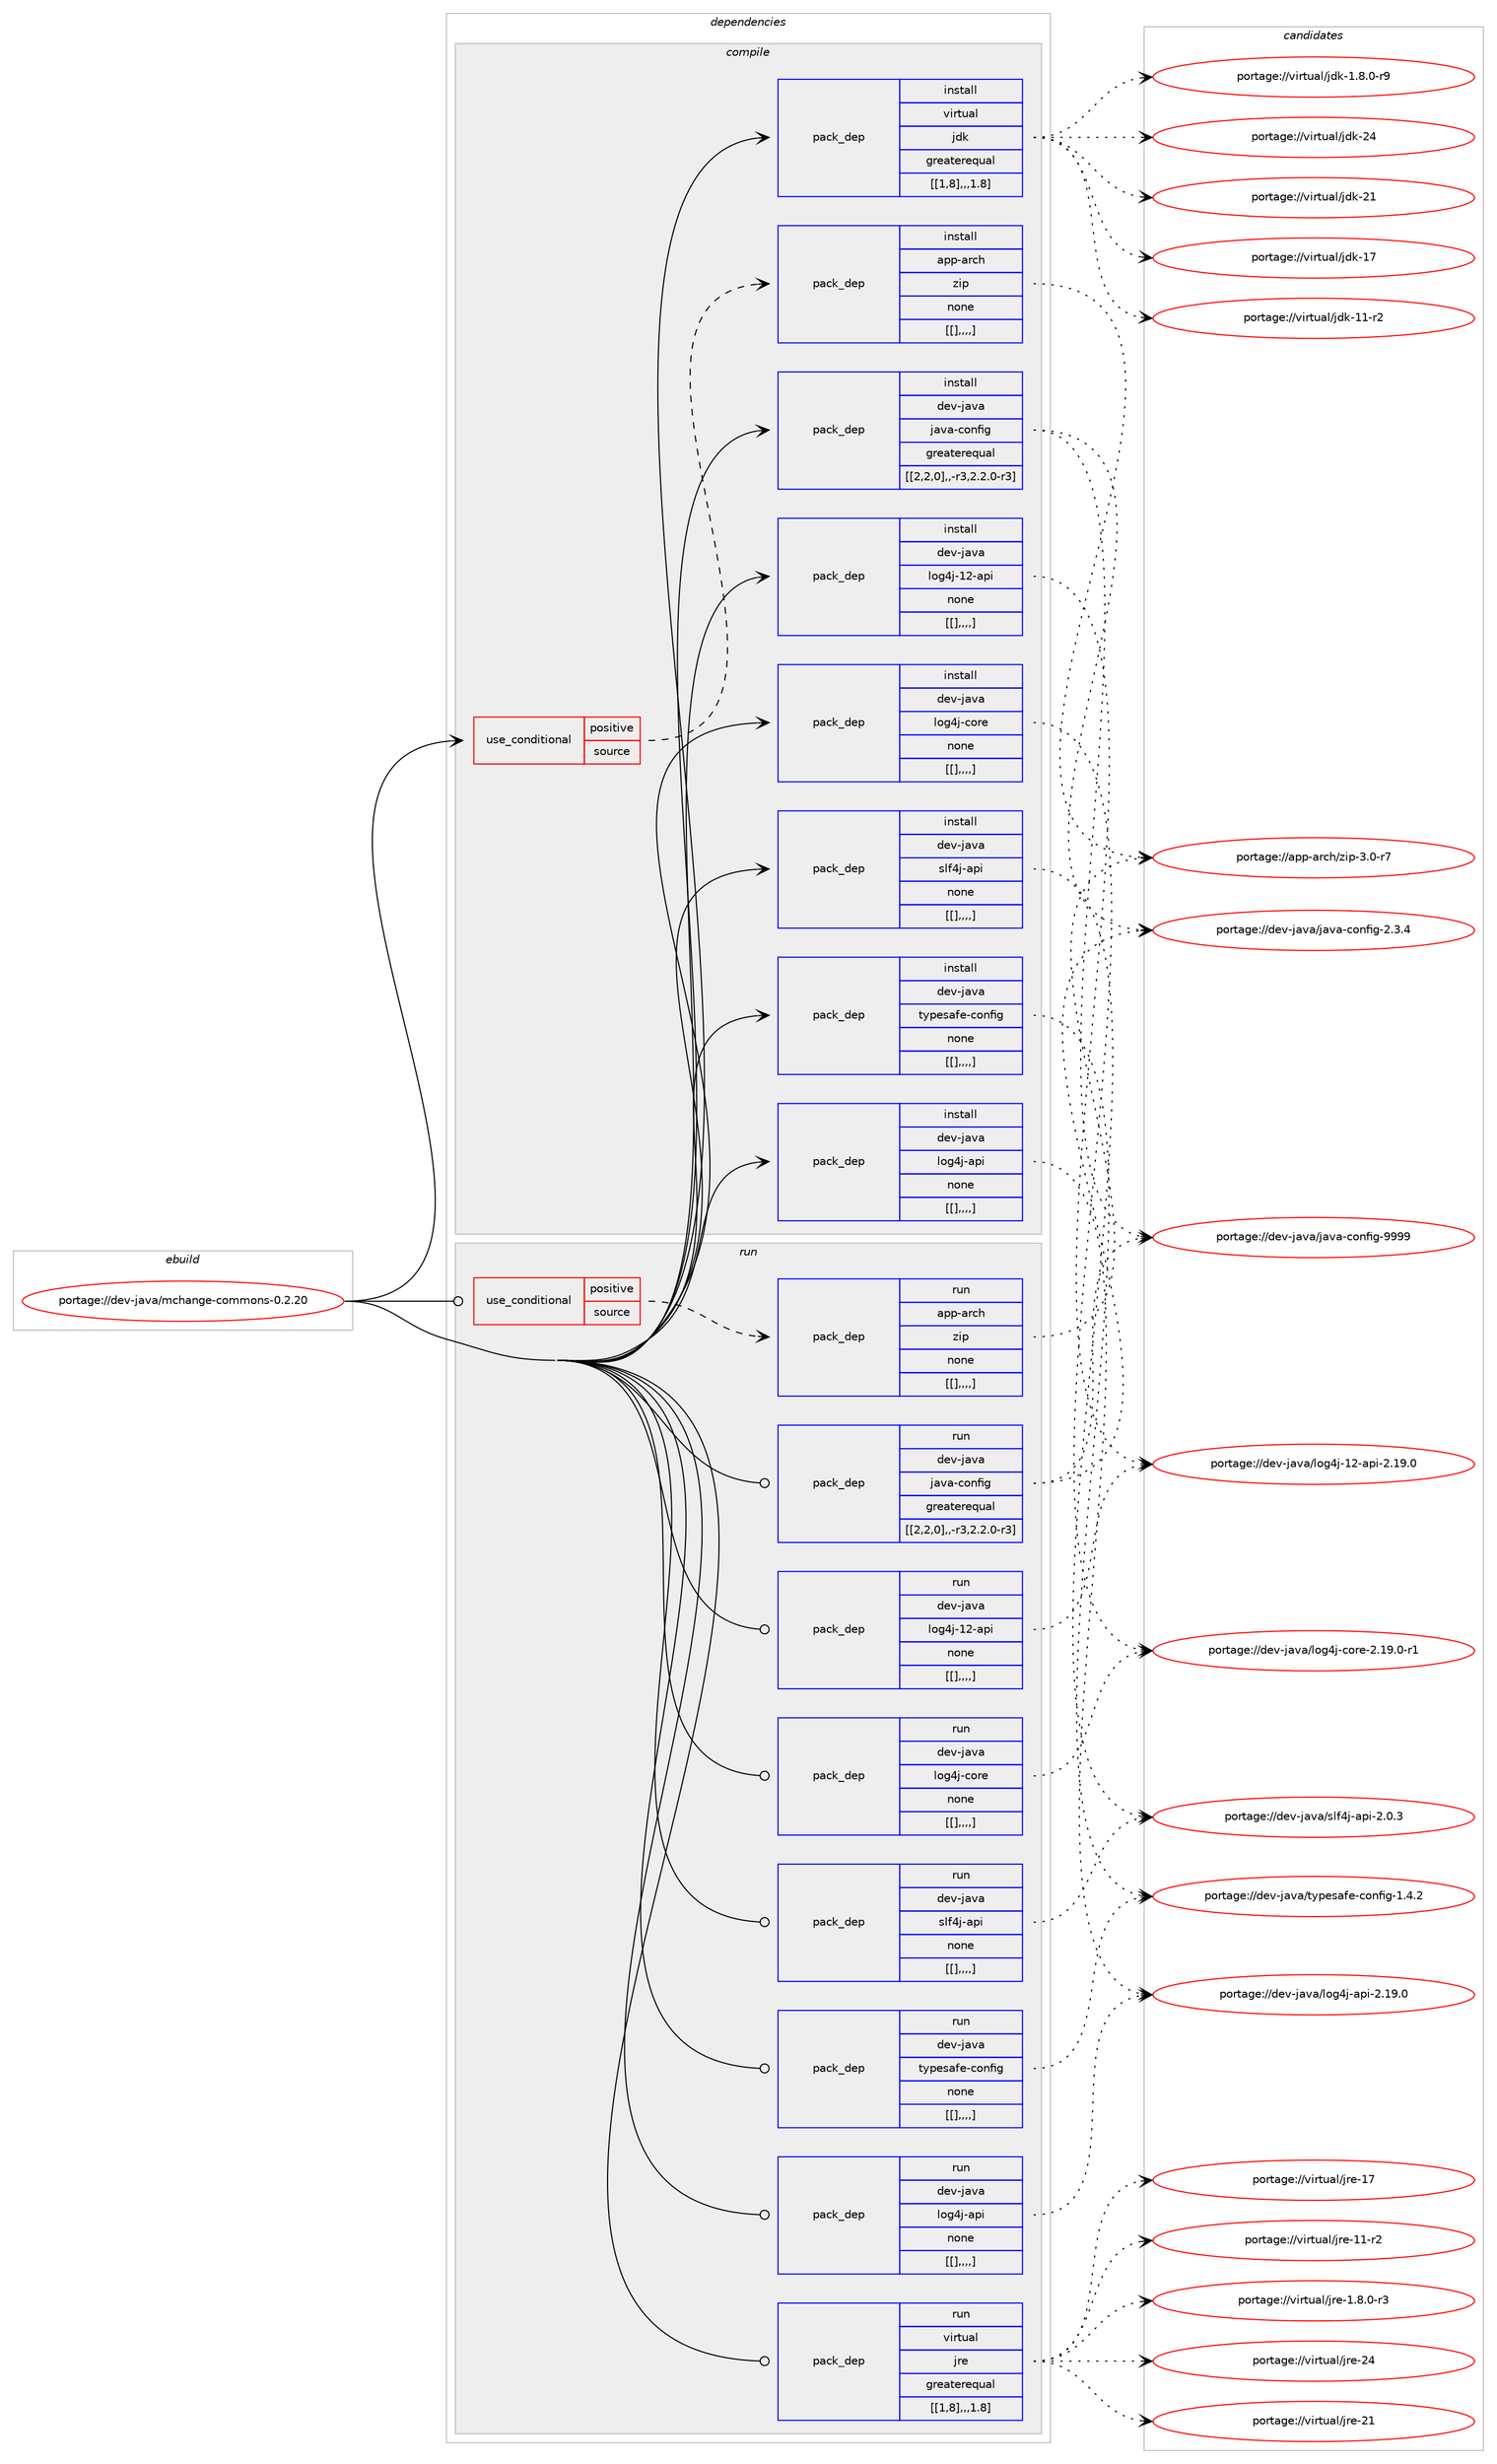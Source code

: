 digraph prolog {

# *************
# Graph options
# *************

newrank=true;
concentrate=true;
compound=true;
graph [rankdir=LR,fontname=Helvetica,fontsize=10,ranksep=1.5];#, ranksep=2.5, nodesep=0.2];
edge  [arrowhead=vee];
node  [fontname=Helvetica,fontsize=10];

# **********
# The ebuild
# **********

subgraph cluster_leftcol {
color=gray;
label=<<i>ebuild</i>>;
id [label="portage://dev-java/mchange-commons-0.2.20", color=red, width=4, href="../dev-java/mchange-commons-0.2.20.svg"];
}

# ****************
# The dependencies
# ****************

subgraph cluster_midcol {
color=gray;
label=<<i>dependencies</i>>;
subgraph cluster_compile {
fillcolor="#eeeeee";
style=filled;
label=<<i>compile</i>>;
subgraph cond22619 {
dependency96521 [label=<<TABLE BORDER="0" CELLBORDER="1" CELLSPACING="0" CELLPADDING="4"><TR><TD ROWSPAN="3" CELLPADDING="10">use_conditional</TD></TR><TR><TD>positive</TD></TR><TR><TD>source</TD></TR></TABLE>>, shape=none, color=red];
subgraph pack72850 {
dependency96522 [label=<<TABLE BORDER="0" CELLBORDER="1" CELLSPACING="0" CELLPADDING="4" WIDTH="220"><TR><TD ROWSPAN="6" CELLPADDING="30">pack_dep</TD></TR><TR><TD WIDTH="110">install</TD></TR><TR><TD>app-arch</TD></TR><TR><TD>zip</TD></TR><TR><TD>none</TD></TR><TR><TD>[[],,,,]</TD></TR></TABLE>>, shape=none, color=blue];
}
dependency96521:e -> dependency96522:w [weight=20,style="dashed",arrowhead="vee"];
}
id:e -> dependency96521:w [weight=20,style="solid",arrowhead="vee"];
subgraph pack72851 {
dependency96523 [label=<<TABLE BORDER="0" CELLBORDER="1" CELLSPACING="0" CELLPADDING="4" WIDTH="220"><TR><TD ROWSPAN="6" CELLPADDING="30">pack_dep</TD></TR><TR><TD WIDTH="110">install</TD></TR><TR><TD>dev-java</TD></TR><TR><TD>java-config</TD></TR><TR><TD>greaterequal</TD></TR><TR><TD>[[2,2,0],,-r3,2.2.0-r3]</TD></TR></TABLE>>, shape=none, color=blue];
}
id:e -> dependency96523:w [weight=20,style="solid",arrowhead="vee"];
subgraph pack72852 {
dependency96524 [label=<<TABLE BORDER="0" CELLBORDER="1" CELLSPACING="0" CELLPADDING="4" WIDTH="220"><TR><TD ROWSPAN="6" CELLPADDING="30">pack_dep</TD></TR><TR><TD WIDTH="110">install</TD></TR><TR><TD>dev-java</TD></TR><TR><TD>log4j-12-api</TD></TR><TR><TD>none</TD></TR><TR><TD>[[],,,,]</TD></TR></TABLE>>, shape=none, color=blue];
}
id:e -> dependency96524:w [weight=20,style="solid",arrowhead="vee"];
subgraph pack72853 {
dependency96525 [label=<<TABLE BORDER="0" CELLBORDER="1" CELLSPACING="0" CELLPADDING="4" WIDTH="220"><TR><TD ROWSPAN="6" CELLPADDING="30">pack_dep</TD></TR><TR><TD WIDTH="110">install</TD></TR><TR><TD>dev-java</TD></TR><TR><TD>log4j-api</TD></TR><TR><TD>none</TD></TR><TR><TD>[[],,,,]</TD></TR></TABLE>>, shape=none, color=blue];
}
id:e -> dependency96525:w [weight=20,style="solid",arrowhead="vee"];
subgraph pack72854 {
dependency96526 [label=<<TABLE BORDER="0" CELLBORDER="1" CELLSPACING="0" CELLPADDING="4" WIDTH="220"><TR><TD ROWSPAN="6" CELLPADDING="30">pack_dep</TD></TR><TR><TD WIDTH="110">install</TD></TR><TR><TD>dev-java</TD></TR><TR><TD>log4j-core</TD></TR><TR><TD>none</TD></TR><TR><TD>[[],,,,]</TD></TR></TABLE>>, shape=none, color=blue];
}
id:e -> dependency96526:w [weight=20,style="solid",arrowhead="vee"];
subgraph pack72855 {
dependency96527 [label=<<TABLE BORDER="0" CELLBORDER="1" CELLSPACING="0" CELLPADDING="4" WIDTH="220"><TR><TD ROWSPAN="6" CELLPADDING="30">pack_dep</TD></TR><TR><TD WIDTH="110">install</TD></TR><TR><TD>dev-java</TD></TR><TR><TD>slf4j-api</TD></TR><TR><TD>none</TD></TR><TR><TD>[[],,,,]</TD></TR></TABLE>>, shape=none, color=blue];
}
id:e -> dependency96527:w [weight=20,style="solid",arrowhead="vee"];
subgraph pack72856 {
dependency96528 [label=<<TABLE BORDER="0" CELLBORDER="1" CELLSPACING="0" CELLPADDING="4" WIDTH="220"><TR><TD ROWSPAN="6" CELLPADDING="30">pack_dep</TD></TR><TR><TD WIDTH="110">install</TD></TR><TR><TD>dev-java</TD></TR><TR><TD>typesafe-config</TD></TR><TR><TD>none</TD></TR><TR><TD>[[],,,,]</TD></TR></TABLE>>, shape=none, color=blue];
}
id:e -> dependency96528:w [weight=20,style="solid",arrowhead="vee"];
subgraph pack72857 {
dependency96529 [label=<<TABLE BORDER="0" CELLBORDER="1" CELLSPACING="0" CELLPADDING="4" WIDTH="220"><TR><TD ROWSPAN="6" CELLPADDING="30">pack_dep</TD></TR><TR><TD WIDTH="110">install</TD></TR><TR><TD>virtual</TD></TR><TR><TD>jdk</TD></TR><TR><TD>greaterequal</TD></TR><TR><TD>[[1,8],,,1.8]</TD></TR></TABLE>>, shape=none, color=blue];
}
id:e -> dependency96529:w [weight=20,style="solid",arrowhead="vee"];
}
subgraph cluster_compileandrun {
fillcolor="#eeeeee";
style=filled;
label=<<i>compile and run</i>>;
}
subgraph cluster_run {
fillcolor="#eeeeee";
style=filled;
label=<<i>run</i>>;
subgraph cond22620 {
dependency96530 [label=<<TABLE BORDER="0" CELLBORDER="1" CELLSPACING="0" CELLPADDING="4"><TR><TD ROWSPAN="3" CELLPADDING="10">use_conditional</TD></TR><TR><TD>positive</TD></TR><TR><TD>source</TD></TR></TABLE>>, shape=none, color=red];
subgraph pack72858 {
dependency96531 [label=<<TABLE BORDER="0" CELLBORDER="1" CELLSPACING="0" CELLPADDING="4" WIDTH="220"><TR><TD ROWSPAN="6" CELLPADDING="30">pack_dep</TD></TR><TR><TD WIDTH="110">run</TD></TR><TR><TD>app-arch</TD></TR><TR><TD>zip</TD></TR><TR><TD>none</TD></TR><TR><TD>[[],,,,]</TD></TR></TABLE>>, shape=none, color=blue];
}
dependency96530:e -> dependency96531:w [weight=20,style="dashed",arrowhead="vee"];
}
id:e -> dependency96530:w [weight=20,style="solid",arrowhead="odot"];
subgraph pack72859 {
dependency96532 [label=<<TABLE BORDER="0" CELLBORDER="1" CELLSPACING="0" CELLPADDING="4" WIDTH="220"><TR><TD ROWSPAN="6" CELLPADDING="30">pack_dep</TD></TR><TR><TD WIDTH="110">run</TD></TR><TR><TD>dev-java</TD></TR><TR><TD>java-config</TD></TR><TR><TD>greaterequal</TD></TR><TR><TD>[[2,2,0],,-r3,2.2.0-r3]</TD></TR></TABLE>>, shape=none, color=blue];
}
id:e -> dependency96532:w [weight=20,style="solid",arrowhead="odot"];
subgraph pack72860 {
dependency96533 [label=<<TABLE BORDER="0" CELLBORDER="1" CELLSPACING="0" CELLPADDING="4" WIDTH="220"><TR><TD ROWSPAN="6" CELLPADDING="30">pack_dep</TD></TR><TR><TD WIDTH="110">run</TD></TR><TR><TD>dev-java</TD></TR><TR><TD>log4j-12-api</TD></TR><TR><TD>none</TD></TR><TR><TD>[[],,,,]</TD></TR></TABLE>>, shape=none, color=blue];
}
id:e -> dependency96533:w [weight=20,style="solid",arrowhead="odot"];
subgraph pack72861 {
dependency96534 [label=<<TABLE BORDER="0" CELLBORDER="1" CELLSPACING="0" CELLPADDING="4" WIDTH="220"><TR><TD ROWSPAN="6" CELLPADDING="30">pack_dep</TD></TR><TR><TD WIDTH="110">run</TD></TR><TR><TD>dev-java</TD></TR><TR><TD>log4j-api</TD></TR><TR><TD>none</TD></TR><TR><TD>[[],,,,]</TD></TR></TABLE>>, shape=none, color=blue];
}
id:e -> dependency96534:w [weight=20,style="solid",arrowhead="odot"];
subgraph pack72862 {
dependency96535 [label=<<TABLE BORDER="0" CELLBORDER="1" CELLSPACING="0" CELLPADDING="4" WIDTH="220"><TR><TD ROWSPAN="6" CELLPADDING="30">pack_dep</TD></TR><TR><TD WIDTH="110">run</TD></TR><TR><TD>dev-java</TD></TR><TR><TD>log4j-core</TD></TR><TR><TD>none</TD></TR><TR><TD>[[],,,,]</TD></TR></TABLE>>, shape=none, color=blue];
}
id:e -> dependency96535:w [weight=20,style="solid",arrowhead="odot"];
subgraph pack72863 {
dependency96536 [label=<<TABLE BORDER="0" CELLBORDER="1" CELLSPACING="0" CELLPADDING="4" WIDTH="220"><TR><TD ROWSPAN="6" CELLPADDING="30">pack_dep</TD></TR><TR><TD WIDTH="110">run</TD></TR><TR><TD>dev-java</TD></TR><TR><TD>slf4j-api</TD></TR><TR><TD>none</TD></TR><TR><TD>[[],,,,]</TD></TR></TABLE>>, shape=none, color=blue];
}
id:e -> dependency96536:w [weight=20,style="solid",arrowhead="odot"];
subgraph pack72864 {
dependency96537 [label=<<TABLE BORDER="0" CELLBORDER="1" CELLSPACING="0" CELLPADDING="4" WIDTH="220"><TR><TD ROWSPAN="6" CELLPADDING="30">pack_dep</TD></TR><TR><TD WIDTH="110">run</TD></TR><TR><TD>dev-java</TD></TR><TR><TD>typesafe-config</TD></TR><TR><TD>none</TD></TR><TR><TD>[[],,,,]</TD></TR></TABLE>>, shape=none, color=blue];
}
id:e -> dependency96537:w [weight=20,style="solid",arrowhead="odot"];
subgraph pack72865 {
dependency96538 [label=<<TABLE BORDER="0" CELLBORDER="1" CELLSPACING="0" CELLPADDING="4" WIDTH="220"><TR><TD ROWSPAN="6" CELLPADDING="30">pack_dep</TD></TR><TR><TD WIDTH="110">run</TD></TR><TR><TD>virtual</TD></TR><TR><TD>jre</TD></TR><TR><TD>greaterequal</TD></TR><TR><TD>[[1,8],,,1.8]</TD></TR></TABLE>>, shape=none, color=blue];
}
id:e -> dependency96538:w [weight=20,style="solid",arrowhead="odot"];
}
}

# **************
# The candidates
# **************

subgraph cluster_choices {
rank=same;
color=gray;
label=<<i>candidates</i>>;

subgraph choice72850 {
color=black;
nodesep=1;
choice9711211245971149910447122105112455146484511455 [label="portage://app-arch/zip-3.0-r7", color=red, width=4,href="../app-arch/zip-3.0-r7.svg"];
dependency96522:e -> choice9711211245971149910447122105112455146484511455:w [style=dotted,weight="100"];
}
subgraph choice72851 {
color=black;
nodesep=1;
choice10010111845106971189747106971189745991111101021051034557575757 [label="portage://dev-java/java-config-9999", color=red, width=4,href="../dev-java/java-config-9999.svg"];
choice1001011184510697118974710697118974599111110102105103455046514652 [label="portage://dev-java/java-config-2.3.4", color=red, width=4,href="../dev-java/java-config-2.3.4.svg"];
dependency96523:e -> choice10010111845106971189747106971189745991111101021051034557575757:w [style=dotted,weight="100"];
dependency96523:e -> choice1001011184510697118974710697118974599111110102105103455046514652:w [style=dotted,weight="100"];
}
subgraph choice72852 {
color=black;
nodesep=1;
choice1001011184510697118974710811110352106454950459711210545504649574648 [label="portage://dev-java/log4j-12-api-2.19.0", color=red, width=4,href="../dev-java/log4j-12-api-2.19.0.svg"];
dependency96524:e -> choice1001011184510697118974710811110352106454950459711210545504649574648:w [style=dotted,weight="100"];
}
subgraph choice72853 {
color=black;
nodesep=1;
choice1001011184510697118974710811110352106459711210545504649574648 [label="portage://dev-java/log4j-api-2.19.0", color=red, width=4,href="../dev-java/log4j-api-2.19.0.svg"];
dependency96525:e -> choice1001011184510697118974710811110352106459711210545504649574648:w [style=dotted,weight="100"];
}
subgraph choice72854 {
color=black;
nodesep=1;
choice10010111845106971189747108111103521064599111114101455046495746484511449 [label="portage://dev-java/log4j-core-2.19.0-r1", color=red, width=4,href="../dev-java/log4j-core-2.19.0-r1.svg"];
dependency96526:e -> choice10010111845106971189747108111103521064599111114101455046495746484511449:w [style=dotted,weight="100"];
}
subgraph choice72855 {
color=black;
nodesep=1;
choice10010111845106971189747115108102521064597112105455046484651 [label="portage://dev-java/slf4j-api-2.0.3", color=red, width=4,href="../dev-java/slf4j-api-2.0.3.svg"];
dependency96527:e -> choice10010111845106971189747115108102521064597112105455046484651:w [style=dotted,weight="100"];
}
subgraph choice72856 {
color=black;
nodesep=1;
choice10010111845106971189747116121112101115971021014599111110102105103454946524650 [label="portage://dev-java/typesafe-config-1.4.2", color=red, width=4,href="../dev-java/typesafe-config-1.4.2.svg"];
dependency96528:e -> choice10010111845106971189747116121112101115971021014599111110102105103454946524650:w [style=dotted,weight="100"];
}
subgraph choice72857 {
color=black;
nodesep=1;
choice1181051141161179710847106100107455052 [label="portage://virtual/jdk-24", color=red, width=4,href="../virtual/jdk-24.svg"];
choice1181051141161179710847106100107455049 [label="portage://virtual/jdk-21", color=red, width=4,href="../virtual/jdk-21.svg"];
choice1181051141161179710847106100107454955 [label="portage://virtual/jdk-17", color=red, width=4,href="../virtual/jdk-17.svg"];
choice11810511411611797108471061001074549494511450 [label="portage://virtual/jdk-11-r2", color=red, width=4,href="../virtual/jdk-11-r2.svg"];
choice11810511411611797108471061001074549465646484511457 [label="portage://virtual/jdk-1.8.0-r9", color=red, width=4,href="../virtual/jdk-1.8.0-r9.svg"];
dependency96529:e -> choice1181051141161179710847106100107455052:w [style=dotted,weight="100"];
dependency96529:e -> choice1181051141161179710847106100107455049:w [style=dotted,weight="100"];
dependency96529:e -> choice1181051141161179710847106100107454955:w [style=dotted,weight="100"];
dependency96529:e -> choice11810511411611797108471061001074549494511450:w [style=dotted,weight="100"];
dependency96529:e -> choice11810511411611797108471061001074549465646484511457:w [style=dotted,weight="100"];
}
subgraph choice72858 {
color=black;
nodesep=1;
choice9711211245971149910447122105112455146484511455 [label="portage://app-arch/zip-3.0-r7", color=red, width=4,href="../app-arch/zip-3.0-r7.svg"];
dependency96531:e -> choice9711211245971149910447122105112455146484511455:w [style=dotted,weight="100"];
}
subgraph choice72859 {
color=black;
nodesep=1;
choice10010111845106971189747106971189745991111101021051034557575757 [label="portage://dev-java/java-config-9999", color=red, width=4,href="../dev-java/java-config-9999.svg"];
choice1001011184510697118974710697118974599111110102105103455046514652 [label="portage://dev-java/java-config-2.3.4", color=red, width=4,href="../dev-java/java-config-2.3.4.svg"];
dependency96532:e -> choice10010111845106971189747106971189745991111101021051034557575757:w [style=dotted,weight="100"];
dependency96532:e -> choice1001011184510697118974710697118974599111110102105103455046514652:w [style=dotted,weight="100"];
}
subgraph choice72860 {
color=black;
nodesep=1;
choice1001011184510697118974710811110352106454950459711210545504649574648 [label="portage://dev-java/log4j-12-api-2.19.0", color=red, width=4,href="../dev-java/log4j-12-api-2.19.0.svg"];
dependency96533:e -> choice1001011184510697118974710811110352106454950459711210545504649574648:w [style=dotted,weight="100"];
}
subgraph choice72861 {
color=black;
nodesep=1;
choice1001011184510697118974710811110352106459711210545504649574648 [label="portage://dev-java/log4j-api-2.19.0", color=red, width=4,href="../dev-java/log4j-api-2.19.0.svg"];
dependency96534:e -> choice1001011184510697118974710811110352106459711210545504649574648:w [style=dotted,weight="100"];
}
subgraph choice72862 {
color=black;
nodesep=1;
choice10010111845106971189747108111103521064599111114101455046495746484511449 [label="portage://dev-java/log4j-core-2.19.0-r1", color=red, width=4,href="../dev-java/log4j-core-2.19.0-r1.svg"];
dependency96535:e -> choice10010111845106971189747108111103521064599111114101455046495746484511449:w [style=dotted,weight="100"];
}
subgraph choice72863 {
color=black;
nodesep=1;
choice10010111845106971189747115108102521064597112105455046484651 [label="portage://dev-java/slf4j-api-2.0.3", color=red, width=4,href="../dev-java/slf4j-api-2.0.3.svg"];
dependency96536:e -> choice10010111845106971189747115108102521064597112105455046484651:w [style=dotted,weight="100"];
}
subgraph choice72864 {
color=black;
nodesep=1;
choice10010111845106971189747116121112101115971021014599111110102105103454946524650 [label="portage://dev-java/typesafe-config-1.4.2", color=red, width=4,href="../dev-java/typesafe-config-1.4.2.svg"];
dependency96537:e -> choice10010111845106971189747116121112101115971021014599111110102105103454946524650:w [style=dotted,weight="100"];
}
subgraph choice72865 {
color=black;
nodesep=1;
choice1181051141161179710847106114101455052 [label="portage://virtual/jre-24", color=red, width=4,href="../virtual/jre-24.svg"];
choice1181051141161179710847106114101455049 [label="portage://virtual/jre-21", color=red, width=4,href="../virtual/jre-21.svg"];
choice1181051141161179710847106114101454955 [label="portage://virtual/jre-17", color=red, width=4,href="../virtual/jre-17.svg"];
choice11810511411611797108471061141014549494511450 [label="portage://virtual/jre-11-r2", color=red, width=4,href="../virtual/jre-11-r2.svg"];
choice11810511411611797108471061141014549465646484511451 [label="portage://virtual/jre-1.8.0-r3", color=red, width=4,href="../virtual/jre-1.8.0-r3.svg"];
dependency96538:e -> choice1181051141161179710847106114101455052:w [style=dotted,weight="100"];
dependency96538:e -> choice1181051141161179710847106114101455049:w [style=dotted,weight="100"];
dependency96538:e -> choice1181051141161179710847106114101454955:w [style=dotted,weight="100"];
dependency96538:e -> choice11810511411611797108471061141014549494511450:w [style=dotted,weight="100"];
dependency96538:e -> choice11810511411611797108471061141014549465646484511451:w [style=dotted,weight="100"];
}
}

}
